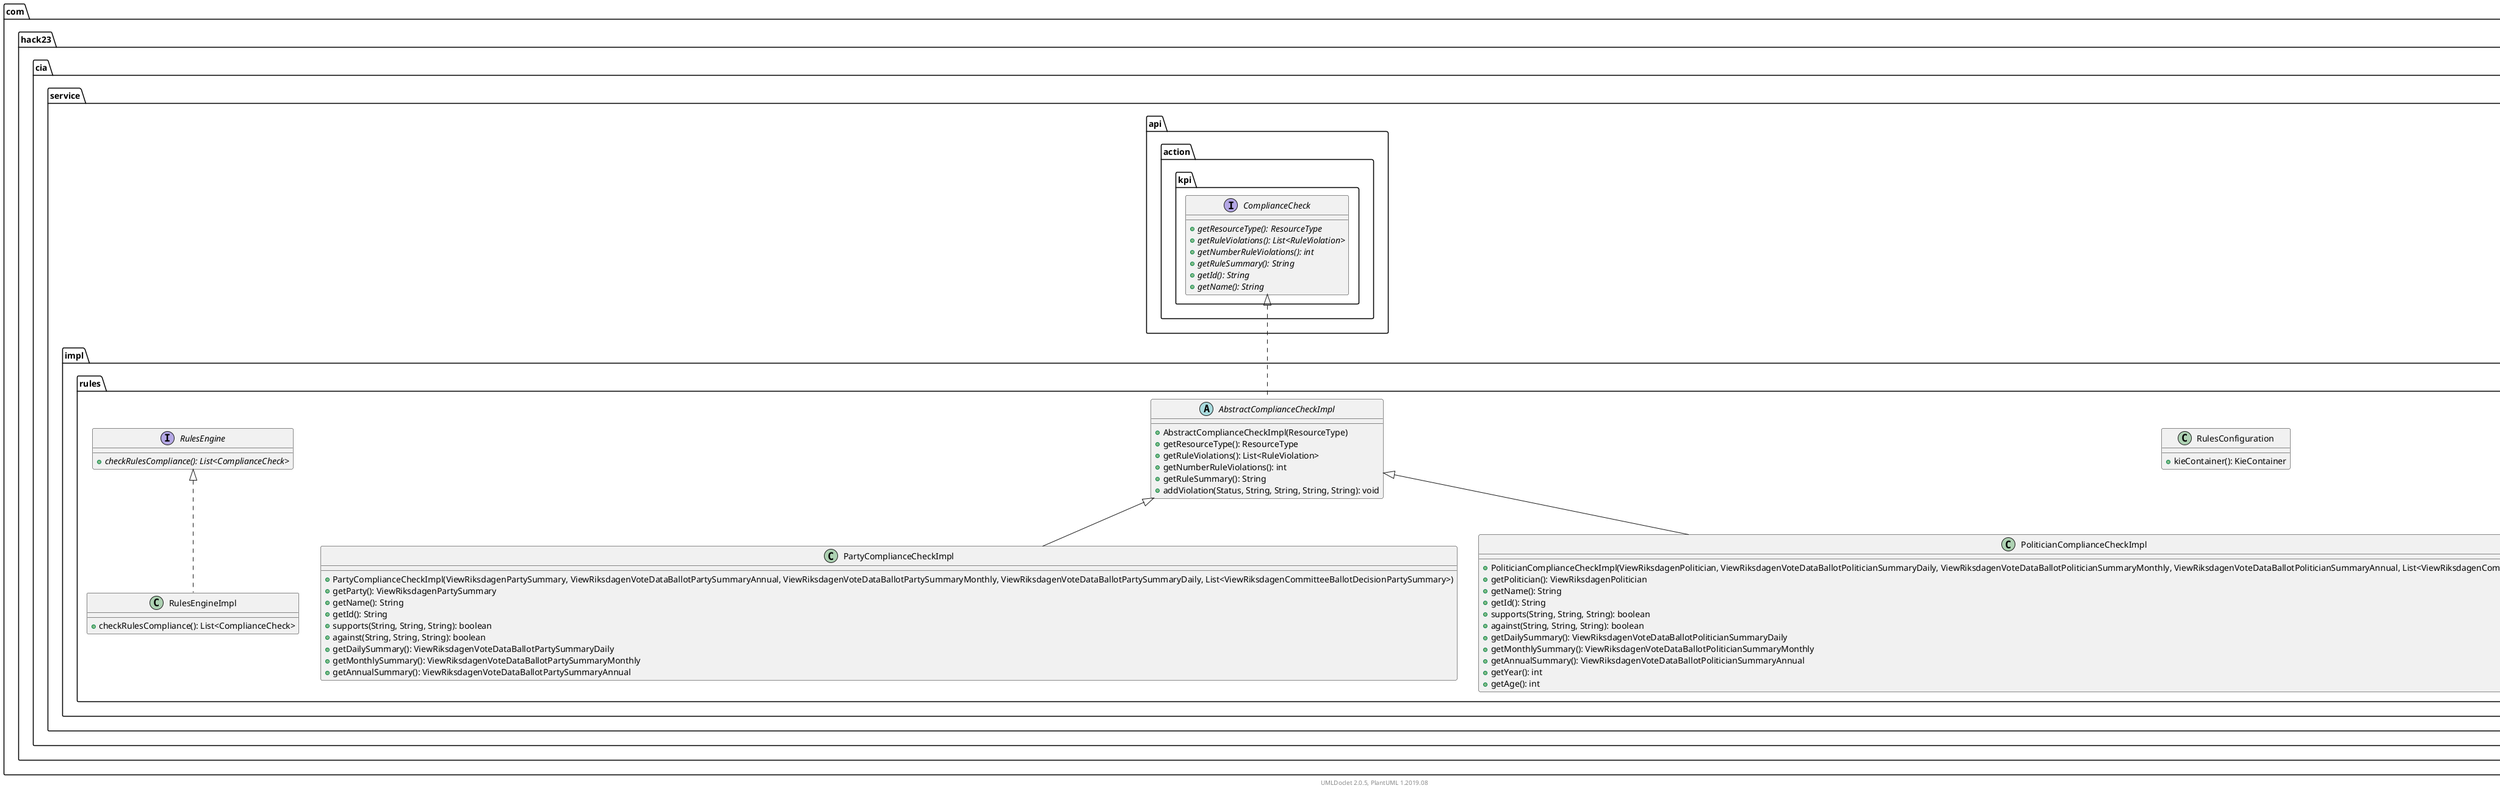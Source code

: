 @startuml
    namespace com.hack23.cia.service.impl.rules {

        class RulesConfiguration [[RulesConfiguration.html]] {
            +kieContainer(): KieContainer
        }

        abstract class AbstractComplianceCheckImpl [[AbstractComplianceCheckImpl.html]] {
            +AbstractComplianceCheckImpl(ResourceType)
            +getResourceType(): ResourceType
            +getRuleViolations(): List<RuleViolation>
            +getNumberRuleViolations(): int
            +getRuleSummary(): String
            +addViolation(Status, String, String, String, String): void
        }

        class RulesEngineImpl [[RulesEngineImpl.html]] {
            +checkRulesCompliance(): List<ComplianceCheck>
        }

        class PartyComplianceCheckImpl [[PartyComplianceCheckImpl.html]] {
            +PartyComplianceCheckImpl(ViewRiksdagenPartySummary, ViewRiksdagenVoteDataBallotPartySummaryAnnual, ViewRiksdagenVoteDataBallotPartySummaryMonthly, ViewRiksdagenVoteDataBallotPartySummaryDaily, List<ViewRiksdagenCommitteeBallotDecisionPartySummary>)
            +getParty(): ViewRiksdagenPartySummary
            +getName(): String
            +getId(): String
            +supports(String, String, String): boolean
            +against(String, String, String): boolean
            +getDailySummary(): ViewRiksdagenVoteDataBallotPartySummaryDaily
            +getMonthlySummary(): ViewRiksdagenVoteDataBallotPartySummaryMonthly
            +getAnnualSummary(): ViewRiksdagenVoteDataBallotPartySummaryAnnual
        }

        class PoliticianComplianceCheckImpl [[PoliticianComplianceCheckImpl.html]] {
            +PoliticianComplianceCheckImpl(ViewRiksdagenPolitician, ViewRiksdagenVoteDataBallotPoliticianSummaryDaily, ViewRiksdagenVoteDataBallotPoliticianSummaryMonthly, ViewRiksdagenVoteDataBallotPoliticianSummaryAnnual, List<ViewRiksdagenCommitteeBallotDecisionPoliticianSummary>)
            +getPolitician(): ViewRiksdagenPolitician
            +getName(): String
            +getId(): String
            +supports(String, String, String): boolean
            +against(String, String, String): boolean
            +getDailySummary(): ViewRiksdagenVoteDataBallotPoliticianSummaryDaily
            +getMonthlySummary(): ViewRiksdagenVoteDataBallotPoliticianSummaryMonthly
            +getAnnualSummary(): ViewRiksdagenVoteDataBallotPoliticianSummaryAnnual
            +getYear(): int
            +getAge(): int
        }

        interface RulesEngine [[RulesEngine.html]] {
            {abstract} +checkRulesCompliance(): List<ComplianceCheck>
        }

        com.hack23.cia.service.api.action.kpi.ComplianceCheck <|.. AbstractComplianceCheckImpl
        RulesEngine <|.. RulesEngineImpl
        AbstractComplianceCheckImpl <|-- PartyComplianceCheckImpl
        AbstractComplianceCheckImpl <|-- PoliticianComplianceCheckImpl
    }

    namespace com.hack23.cia.service.api.action.kpi {
        interface ComplianceCheck {
            {abstract} +getResourceType(): ResourceType
            {abstract} +getRuleViolations(): List<RuleViolation>
            {abstract} +getNumberRuleViolations(): int
            {abstract} +getRuleSummary(): String
            {abstract} +getId(): String
            {abstract} +getName(): String
        }
    }

    center footer UMLDoclet 2.0.5, PlantUML 1.2019.08
@enduml
